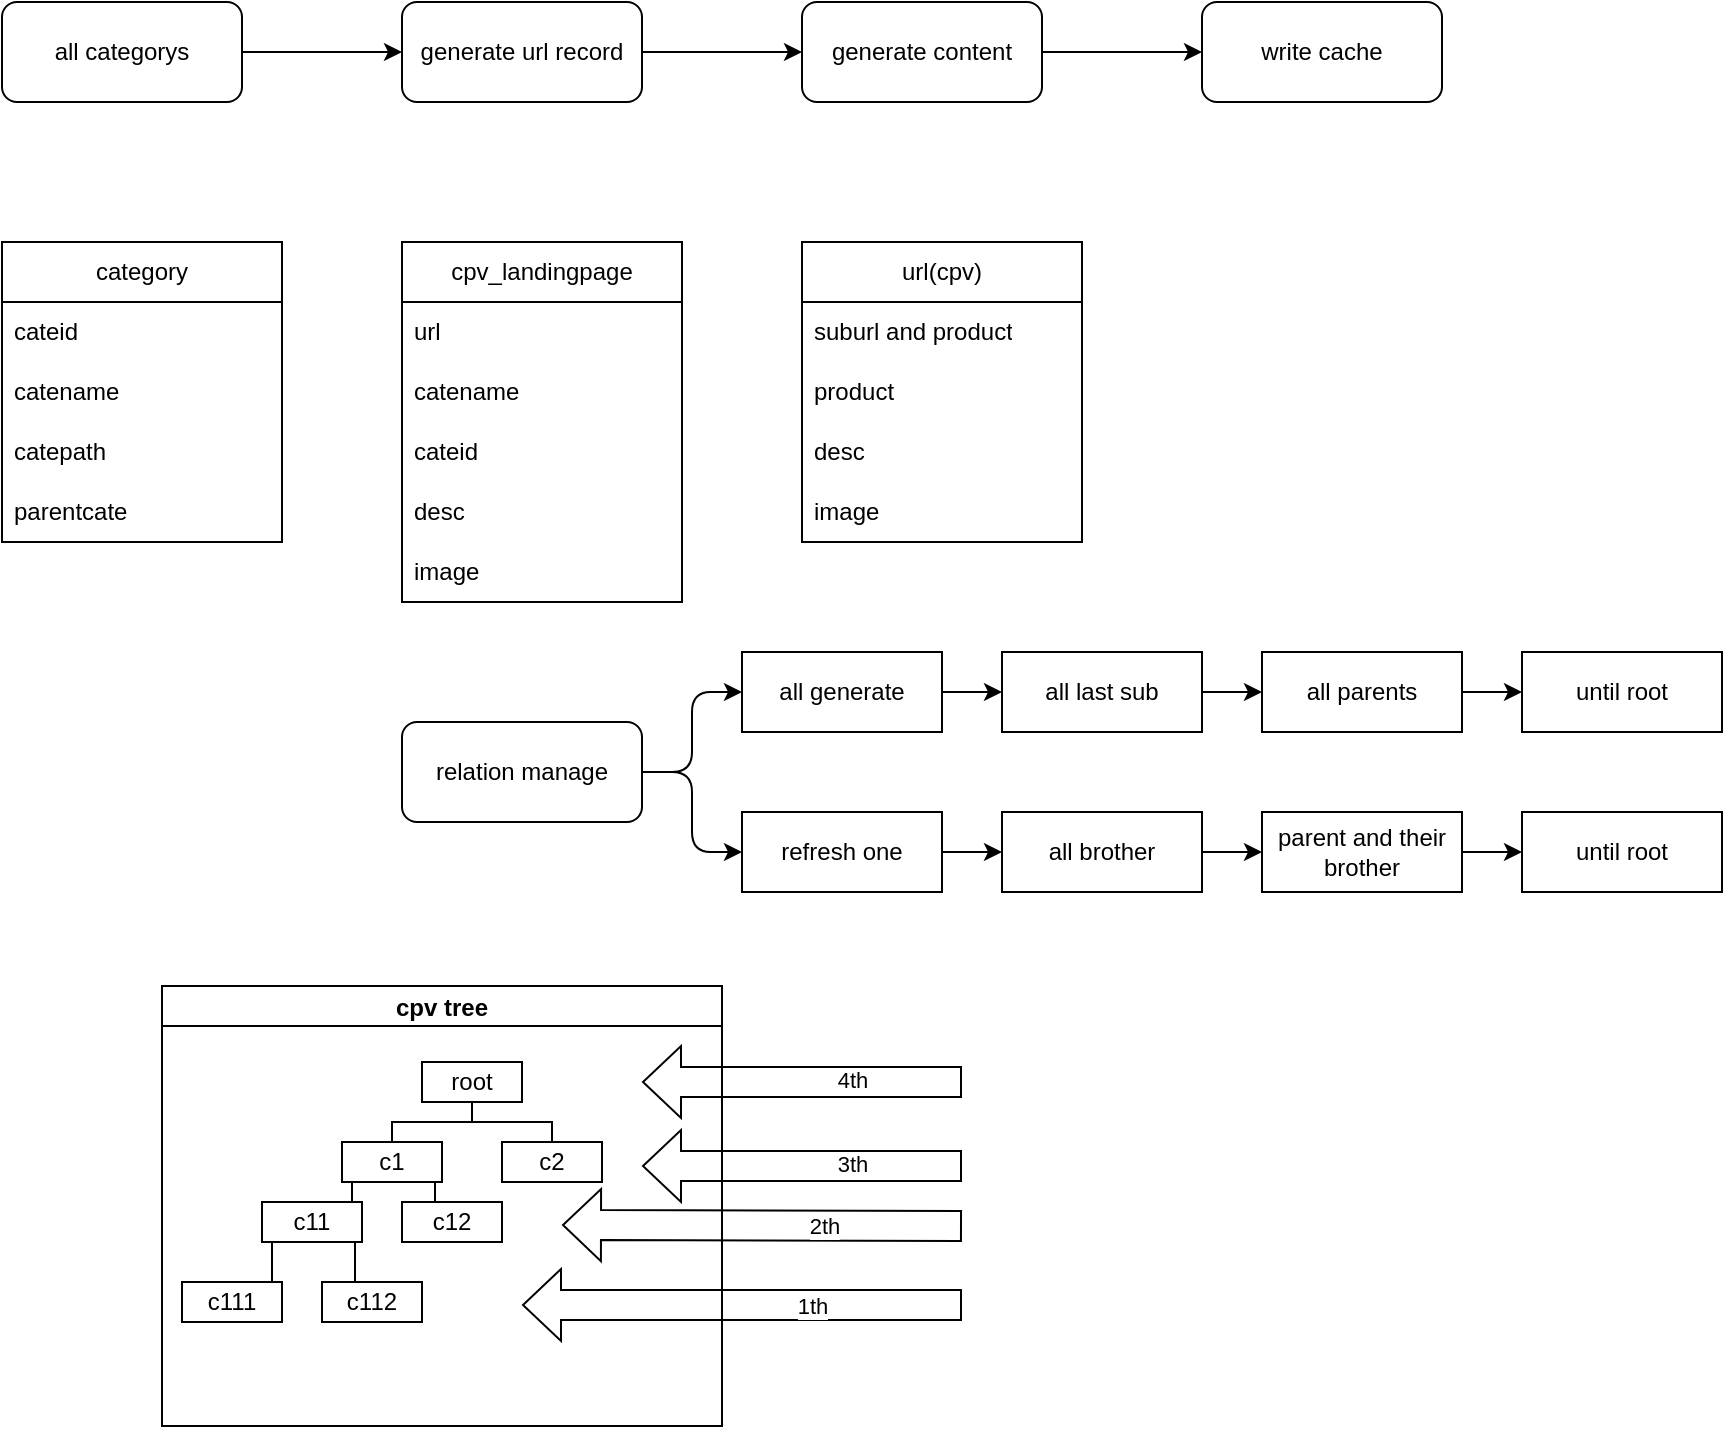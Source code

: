 <mxfile version="24.4.4" type="github">
  <diagram name="第 1 页" id="mpDOS9dBaBRB9N8fmm2q">
    <mxGraphModel dx="1434" dy="673" grid="1" gridSize="10" guides="1" tooltips="1" connect="1" arrows="1" fold="1" page="1" pageScale="1" pageWidth="827" pageHeight="1169" math="0" shadow="0">
      <root>
        <mxCell id="0" />
        <mxCell id="1" parent="0" />
        <mxCell id="cuf6Y3lO1OeGZOs419_Y-70" style="edgeStyle=orthogonalEdgeStyle;rounded=0;orthogonalLoop=1;jettySize=auto;html=1;exitX=1;exitY=0.5;exitDx=0;exitDy=0;entryX=0;entryY=0.5;entryDx=0;entryDy=0;" edge="1" parent="1" source="cuf6Y3lO1OeGZOs419_Y-1" target="cuf6Y3lO1OeGZOs419_Y-2">
          <mxGeometry relative="1" as="geometry" />
        </mxCell>
        <mxCell id="cuf6Y3lO1OeGZOs419_Y-1" value="all categorys" style="rounded=1;whiteSpace=wrap;html=1;" vertex="1" parent="1">
          <mxGeometry x="80" y="80" width="120" height="50" as="geometry" />
        </mxCell>
        <mxCell id="cuf6Y3lO1OeGZOs419_Y-71" style="edgeStyle=orthogonalEdgeStyle;rounded=0;orthogonalLoop=1;jettySize=auto;html=1;exitX=1;exitY=0.5;exitDx=0;exitDy=0;entryX=0;entryY=0.5;entryDx=0;entryDy=0;" edge="1" parent="1" source="cuf6Y3lO1OeGZOs419_Y-2" target="cuf6Y3lO1OeGZOs419_Y-4">
          <mxGeometry relative="1" as="geometry" />
        </mxCell>
        <mxCell id="cuf6Y3lO1OeGZOs419_Y-2" value="generate url record" style="rounded=1;whiteSpace=wrap;html=1;" vertex="1" parent="1">
          <mxGeometry x="280" y="80" width="120" height="50" as="geometry" />
        </mxCell>
        <mxCell id="cuf6Y3lO1OeGZOs419_Y-3" value="write cache" style="rounded=1;whiteSpace=wrap;html=1;" vertex="1" parent="1">
          <mxGeometry x="680" y="80" width="120" height="50" as="geometry" />
        </mxCell>
        <mxCell id="cuf6Y3lO1OeGZOs419_Y-72" style="edgeStyle=orthogonalEdgeStyle;rounded=0;orthogonalLoop=1;jettySize=auto;html=1;exitX=1;exitY=0.5;exitDx=0;exitDy=0;entryX=0;entryY=0.5;entryDx=0;entryDy=0;" edge="1" parent="1" source="cuf6Y3lO1OeGZOs419_Y-4" target="cuf6Y3lO1OeGZOs419_Y-3">
          <mxGeometry relative="1" as="geometry" />
        </mxCell>
        <mxCell id="cuf6Y3lO1OeGZOs419_Y-4" value="generate content" style="rounded=1;whiteSpace=wrap;html=1;" vertex="1" parent="1">
          <mxGeometry x="480" y="80" width="120" height="50" as="geometry" />
        </mxCell>
        <mxCell id="cuf6Y3lO1OeGZOs419_Y-5" value="relation manage" style="rounded=1;whiteSpace=wrap;html=1;" vertex="1" parent="1">
          <mxGeometry x="280" y="440" width="120" height="50" as="geometry" />
        </mxCell>
        <mxCell id="cuf6Y3lO1OeGZOs419_Y-6" value="category" style="swimlane;fontStyle=0;childLayout=stackLayout;horizontal=1;startSize=30;horizontalStack=0;resizeParent=1;resizeParentMax=0;resizeLast=0;collapsible=1;marginBottom=0;whiteSpace=wrap;html=1;" vertex="1" parent="1">
          <mxGeometry x="80" y="200" width="140" height="150" as="geometry" />
        </mxCell>
        <mxCell id="cuf6Y3lO1OeGZOs419_Y-7" value="cateid" style="text;strokeColor=none;fillColor=none;align=left;verticalAlign=middle;spacingLeft=4;spacingRight=4;overflow=hidden;points=[[0,0.5],[1,0.5]];portConstraint=eastwest;rotatable=0;whiteSpace=wrap;html=1;" vertex="1" parent="cuf6Y3lO1OeGZOs419_Y-6">
          <mxGeometry y="30" width="140" height="30" as="geometry" />
        </mxCell>
        <mxCell id="cuf6Y3lO1OeGZOs419_Y-8" value="catename" style="text;strokeColor=none;fillColor=none;align=left;verticalAlign=middle;spacingLeft=4;spacingRight=4;overflow=hidden;points=[[0,0.5],[1,0.5]];portConstraint=eastwest;rotatable=0;whiteSpace=wrap;html=1;" vertex="1" parent="cuf6Y3lO1OeGZOs419_Y-6">
          <mxGeometry y="60" width="140" height="30" as="geometry" />
        </mxCell>
        <mxCell id="cuf6Y3lO1OeGZOs419_Y-9" value="catepath" style="text;strokeColor=none;fillColor=none;align=left;verticalAlign=middle;spacingLeft=4;spacingRight=4;overflow=hidden;points=[[0,0.5],[1,0.5]];portConstraint=eastwest;rotatable=0;whiteSpace=wrap;html=1;" vertex="1" parent="cuf6Y3lO1OeGZOs419_Y-6">
          <mxGeometry y="90" width="140" height="30" as="geometry" />
        </mxCell>
        <mxCell id="cuf6Y3lO1OeGZOs419_Y-10" value="parentcate" style="text;strokeColor=none;fillColor=none;align=left;verticalAlign=middle;spacingLeft=4;spacingRight=4;overflow=hidden;points=[[0,0.5],[1,0.5]];portConstraint=eastwest;rotatable=0;whiteSpace=wrap;html=1;" vertex="1" parent="cuf6Y3lO1OeGZOs419_Y-6">
          <mxGeometry y="120" width="140" height="30" as="geometry" />
        </mxCell>
        <mxCell id="cuf6Y3lO1OeGZOs419_Y-11" value="cpv_landingpage" style="swimlane;fontStyle=0;childLayout=stackLayout;horizontal=1;startSize=30;horizontalStack=0;resizeParent=1;resizeParentMax=0;resizeLast=0;collapsible=1;marginBottom=0;whiteSpace=wrap;html=1;" vertex="1" parent="1">
          <mxGeometry x="280" y="200" width="140" height="180" as="geometry" />
        </mxCell>
        <mxCell id="cuf6Y3lO1OeGZOs419_Y-12" value="url" style="text;strokeColor=none;fillColor=none;align=left;verticalAlign=middle;spacingLeft=4;spacingRight=4;overflow=hidden;points=[[0,0.5],[1,0.5]];portConstraint=eastwest;rotatable=0;whiteSpace=wrap;html=1;" vertex="1" parent="cuf6Y3lO1OeGZOs419_Y-11">
          <mxGeometry y="30" width="140" height="30" as="geometry" />
        </mxCell>
        <mxCell id="cuf6Y3lO1OeGZOs419_Y-13" value="catename" style="text;strokeColor=none;fillColor=none;align=left;verticalAlign=middle;spacingLeft=4;spacingRight=4;overflow=hidden;points=[[0,0.5],[1,0.5]];portConstraint=eastwest;rotatable=0;whiteSpace=wrap;html=1;" vertex="1" parent="cuf6Y3lO1OeGZOs419_Y-11">
          <mxGeometry y="60" width="140" height="30" as="geometry" />
        </mxCell>
        <mxCell id="cuf6Y3lO1OeGZOs419_Y-14" value="cateid" style="text;strokeColor=none;fillColor=none;align=left;verticalAlign=middle;spacingLeft=4;spacingRight=4;overflow=hidden;points=[[0,0.5],[1,0.5]];portConstraint=eastwest;rotatable=0;whiteSpace=wrap;html=1;" vertex="1" parent="cuf6Y3lO1OeGZOs419_Y-11">
          <mxGeometry y="90" width="140" height="30" as="geometry" />
        </mxCell>
        <mxCell id="cuf6Y3lO1OeGZOs419_Y-15" value="desc" style="text;strokeColor=none;fillColor=none;align=left;verticalAlign=middle;spacingLeft=4;spacingRight=4;overflow=hidden;points=[[0,0.5],[1,0.5]];portConstraint=eastwest;rotatable=0;whiteSpace=wrap;html=1;" vertex="1" parent="cuf6Y3lO1OeGZOs419_Y-11">
          <mxGeometry y="120" width="140" height="30" as="geometry" />
        </mxCell>
        <mxCell id="cuf6Y3lO1OeGZOs419_Y-16" value="image" style="text;strokeColor=none;fillColor=none;align=left;verticalAlign=middle;spacingLeft=4;spacingRight=4;overflow=hidden;points=[[0,0.5],[1,0.5]];portConstraint=eastwest;rotatable=0;whiteSpace=wrap;html=1;" vertex="1" parent="cuf6Y3lO1OeGZOs419_Y-11">
          <mxGeometry y="150" width="140" height="30" as="geometry" />
        </mxCell>
        <mxCell id="cuf6Y3lO1OeGZOs419_Y-17" value="url(cpv)" style="swimlane;fontStyle=0;childLayout=stackLayout;horizontal=1;startSize=30;horizontalStack=0;resizeParent=1;resizeParentMax=0;resizeLast=0;collapsible=1;marginBottom=0;whiteSpace=wrap;html=1;" vertex="1" parent="1">
          <mxGeometry x="480" y="200" width="140" height="150" as="geometry" />
        </mxCell>
        <mxCell id="cuf6Y3lO1OeGZOs419_Y-18" value="suburl and product" style="text;strokeColor=none;fillColor=none;align=left;verticalAlign=middle;spacingLeft=4;spacingRight=4;overflow=hidden;points=[[0,0.5],[1,0.5]];portConstraint=eastwest;rotatable=0;whiteSpace=wrap;html=1;" vertex="1" parent="cuf6Y3lO1OeGZOs419_Y-17">
          <mxGeometry y="30" width="140" height="30" as="geometry" />
        </mxCell>
        <mxCell id="cuf6Y3lO1OeGZOs419_Y-67" value="product" style="text;strokeColor=none;fillColor=none;align=left;verticalAlign=middle;spacingLeft=4;spacingRight=4;overflow=hidden;points=[[0,0.5],[1,0.5]];portConstraint=eastwest;rotatable=0;whiteSpace=wrap;html=1;" vertex="1" parent="cuf6Y3lO1OeGZOs419_Y-17">
          <mxGeometry y="60" width="140" height="30" as="geometry" />
        </mxCell>
        <mxCell id="cuf6Y3lO1OeGZOs419_Y-68" value="desc" style="text;strokeColor=none;fillColor=none;align=left;verticalAlign=middle;spacingLeft=4;spacingRight=4;overflow=hidden;points=[[0,0.5],[1,0.5]];portConstraint=eastwest;rotatable=0;whiteSpace=wrap;html=1;" vertex="1" parent="cuf6Y3lO1OeGZOs419_Y-17">
          <mxGeometry y="90" width="140" height="30" as="geometry" />
        </mxCell>
        <mxCell id="cuf6Y3lO1OeGZOs419_Y-69" value="image" style="text;strokeColor=none;fillColor=none;align=left;verticalAlign=middle;spacingLeft=4;spacingRight=4;overflow=hidden;points=[[0,0.5],[1,0.5]];portConstraint=eastwest;rotatable=0;whiteSpace=wrap;html=1;" vertex="1" parent="cuf6Y3lO1OeGZOs419_Y-17">
          <mxGeometry y="120" width="140" height="30" as="geometry" />
        </mxCell>
        <mxCell id="cuf6Y3lO1OeGZOs419_Y-73" style="edgeStyle=orthogonalEdgeStyle;rounded=0;orthogonalLoop=1;jettySize=auto;html=1;exitX=1;exitY=0.5;exitDx=0;exitDy=0;entryX=0;entryY=0.5;entryDx=0;entryDy=0;" edge="1" parent="1" source="cuf6Y3lO1OeGZOs419_Y-26" target="cuf6Y3lO1OeGZOs419_Y-32">
          <mxGeometry relative="1" as="geometry" />
        </mxCell>
        <mxCell id="cuf6Y3lO1OeGZOs419_Y-26" value="all generate" style="whiteSpace=wrap;html=1;" vertex="1" parent="1">
          <mxGeometry x="450" y="405" width="100" height="40" as="geometry" />
        </mxCell>
        <mxCell id="cuf6Y3lO1OeGZOs419_Y-27" value="" style="edgeStyle=elbowEdgeStyle;elbow=horizontal;html=1;rounded=1;curved=0;sourcePerimeterSpacing=0;targetPerimeterSpacing=0;startSize=6;endSize=6;" edge="1" parent="1" target="cuf6Y3lO1OeGZOs419_Y-26">
          <mxGeometry relative="1" as="geometry">
            <mxPoint x="400" y="465" as="sourcePoint" />
          </mxGeometry>
        </mxCell>
        <mxCell id="cuf6Y3lO1OeGZOs419_Y-76" style="edgeStyle=orthogonalEdgeStyle;rounded=0;orthogonalLoop=1;jettySize=auto;html=1;exitX=1;exitY=0.5;exitDx=0;exitDy=0;entryX=0;entryY=0.5;entryDx=0;entryDy=0;" edge="1" parent="1" source="cuf6Y3lO1OeGZOs419_Y-28" target="cuf6Y3lO1OeGZOs419_Y-35">
          <mxGeometry relative="1" as="geometry" />
        </mxCell>
        <mxCell id="cuf6Y3lO1OeGZOs419_Y-28" value="refresh one" style="whiteSpace=wrap;html=1;" vertex="1" parent="1">
          <mxGeometry x="450" y="485" width="100" height="40" as="geometry" />
        </mxCell>
        <mxCell id="cuf6Y3lO1OeGZOs419_Y-29" value="" style="edgeStyle=elbowEdgeStyle;elbow=horizontal;html=1;rounded=1;curved=0;sourcePerimeterSpacing=0;targetPerimeterSpacing=0;startSize=6;endSize=6;" edge="1" parent="1" target="cuf6Y3lO1OeGZOs419_Y-28">
          <mxGeometry relative="1" as="geometry">
            <mxPoint x="400" y="465" as="sourcePoint" />
          </mxGeometry>
        </mxCell>
        <mxCell id="cuf6Y3lO1OeGZOs419_Y-74" style="edgeStyle=orthogonalEdgeStyle;rounded=0;orthogonalLoop=1;jettySize=auto;html=1;exitX=1;exitY=0.5;exitDx=0;exitDy=0;entryX=0;entryY=0.5;entryDx=0;entryDy=0;" edge="1" parent="1" source="cuf6Y3lO1OeGZOs419_Y-32" target="cuf6Y3lO1OeGZOs419_Y-33">
          <mxGeometry relative="1" as="geometry" />
        </mxCell>
        <mxCell id="cuf6Y3lO1OeGZOs419_Y-32" value="all last sub" style="whiteSpace=wrap;html=1;" vertex="1" parent="1">
          <mxGeometry x="580" y="405" width="100" height="40" as="geometry" />
        </mxCell>
        <mxCell id="cuf6Y3lO1OeGZOs419_Y-75" style="edgeStyle=orthogonalEdgeStyle;rounded=0;orthogonalLoop=1;jettySize=auto;html=1;exitX=1;exitY=0.5;exitDx=0;exitDy=0;entryX=0;entryY=0.5;entryDx=0;entryDy=0;" edge="1" parent="1" source="cuf6Y3lO1OeGZOs419_Y-33" target="cuf6Y3lO1OeGZOs419_Y-34">
          <mxGeometry relative="1" as="geometry" />
        </mxCell>
        <mxCell id="cuf6Y3lO1OeGZOs419_Y-33" value="all parents" style="whiteSpace=wrap;html=1;" vertex="1" parent="1">
          <mxGeometry x="710" y="405" width="100" height="40" as="geometry" />
        </mxCell>
        <mxCell id="cuf6Y3lO1OeGZOs419_Y-34" value="until root" style="whiteSpace=wrap;html=1;" vertex="1" parent="1">
          <mxGeometry x="840" y="405" width="100" height="40" as="geometry" />
        </mxCell>
        <mxCell id="cuf6Y3lO1OeGZOs419_Y-77" style="edgeStyle=orthogonalEdgeStyle;rounded=0;orthogonalLoop=1;jettySize=auto;html=1;exitX=1;exitY=0.5;exitDx=0;exitDy=0;entryX=0;entryY=0.5;entryDx=0;entryDy=0;" edge="1" parent="1" source="cuf6Y3lO1OeGZOs419_Y-35" target="cuf6Y3lO1OeGZOs419_Y-36">
          <mxGeometry relative="1" as="geometry" />
        </mxCell>
        <mxCell id="cuf6Y3lO1OeGZOs419_Y-35" value="all brother" style="whiteSpace=wrap;html=1;" vertex="1" parent="1">
          <mxGeometry x="580" y="485" width="100" height="40" as="geometry" />
        </mxCell>
        <mxCell id="cuf6Y3lO1OeGZOs419_Y-78" style="edgeStyle=orthogonalEdgeStyle;rounded=0;orthogonalLoop=1;jettySize=auto;html=1;exitX=1;exitY=0.5;exitDx=0;exitDy=0;entryX=0;entryY=0.5;entryDx=0;entryDy=0;" edge="1" parent="1" source="cuf6Y3lO1OeGZOs419_Y-36" target="cuf6Y3lO1OeGZOs419_Y-37">
          <mxGeometry relative="1" as="geometry" />
        </mxCell>
        <mxCell id="cuf6Y3lO1OeGZOs419_Y-36" value="parent and their brother" style="whiteSpace=wrap;html=1;" vertex="1" parent="1">
          <mxGeometry x="710" y="485" width="100" height="40" as="geometry" />
        </mxCell>
        <mxCell id="cuf6Y3lO1OeGZOs419_Y-37" value="until root" style="whiteSpace=wrap;html=1;" vertex="1" parent="1">
          <mxGeometry x="840" y="485" width="100" height="40" as="geometry" />
        </mxCell>
        <mxCell id="cuf6Y3lO1OeGZOs419_Y-38" value="cpv tree" style="swimlane;startSize=20;horizontal=1;containerType=tree;newEdgeStyle={&quot;edgeStyle&quot;:&quot;elbowEdgeStyle&quot;,&quot;startArrow&quot;:&quot;none&quot;,&quot;endArrow&quot;:&quot;none&quot;};container=0;" vertex="1" parent="1">
          <mxGeometry x="160" y="572" width="280" height="220" as="geometry" />
        </mxCell>
        <mxCell id="cuf6Y3lO1OeGZOs419_Y-57" value="" style="shape=flexArrow;endArrow=classic;html=1;rounded=0;width=15;" edge="1" parent="cuf6Y3lO1OeGZOs419_Y-38">
          <mxGeometry width="50" height="50" relative="1" as="geometry">
            <mxPoint x="400" y="159.5" as="sourcePoint" />
            <mxPoint x="180" y="159.5" as="targetPoint" />
          </mxGeometry>
        </mxCell>
        <mxCell id="cuf6Y3lO1OeGZOs419_Y-58" value="1th" style="edgeLabel;html=1;align=center;verticalAlign=middle;resizable=0;points=[];" vertex="1" connectable="0" parent="cuf6Y3lO1OeGZOs419_Y-57">
          <mxGeometry x="-0.312" y="1" relative="1" as="geometry">
            <mxPoint y="-1" as="offset" />
          </mxGeometry>
        </mxCell>
        <mxCell id="cuf6Y3lO1OeGZOs419_Y-61" value="" style="shape=flexArrow;endArrow=classic;html=1;rounded=0;width=15;" edge="1" parent="cuf6Y3lO1OeGZOs419_Y-38">
          <mxGeometry width="50" height="50" relative="1" as="geometry">
            <mxPoint x="400" y="120" as="sourcePoint" />
            <mxPoint x="200" y="119.5" as="targetPoint" />
          </mxGeometry>
        </mxCell>
        <mxCell id="cuf6Y3lO1OeGZOs419_Y-62" value="2th" style="edgeLabel;html=1;align=center;verticalAlign=middle;resizable=0;points=[];" vertex="1" connectable="0" parent="cuf6Y3lO1OeGZOs419_Y-61">
          <mxGeometry x="-0.312" y="1" relative="1" as="geometry">
            <mxPoint y="-1" as="offset" />
          </mxGeometry>
        </mxCell>
        <mxCell id="cuf6Y3lO1OeGZOs419_Y-63" value="" style="shape=flexArrow;endArrow=classic;html=1;rounded=0;width=15;" edge="1" parent="cuf6Y3lO1OeGZOs419_Y-38">
          <mxGeometry width="50" height="50" relative="1" as="geometry">
            <mxPoint x="400" y="90" as="sourcePoint" />
            <mxPoint x="240" y="90" as="targetPoint" />
          </mxGeometry>
        </mxCell>
        <mxCell id="cuf6Y3lO1OeGZOs419_Y-64" value="3th" style="edgeLabel;html=1;align=center;verticalAlign=middle;resizable=0;points=[];" vertex="1" connectable="0" parent="cuf6Y3lO1OeGZOs419_Y-63">
          <mxGeometry x="-0.312" y="1" relative="1" as="geometry">
            <mxPoint y="-2" as="offset" />
          </mxGeometry>
        </mxCell>
        <mxCell id="cuf6Y3lO1OeGZOs419_Y-65" value="" style="shape=flexArrow;endArrow=classic;html=1;rounded=0;width=15;" edge="1" parent="cuf6Y3lO1OeGZOs419_Y-38">
          <mxGeometry width="50" height="50" relative="1" as="geometry">
            <mxPoint x="400" y="48" as="sourcePoint" />
            <mxPoint x="240" y="48" as="targetPoint" />
          </mxGeometry>
        </mxCell>
        <mxCell id="cuf6Y3lO1OeGZOs419_Y-66" value="4th" style="edgeLabel;html=1;align=center;verticalAlign=middle;resizable=0;points=[];" vertex="1" connectable="0" parent="cuf6Y3lO1OeGZOs419_Y-65">
          <mxGeometry x="-0.312" y="1" relative="1" as="geometry">
            <mxPoint y="-2" as="offset" />
          </mxGeometry>
        </mxCell>
        <mxCell id="cuf6Y3lO1OeGZOs419_Y-39" value="" style="edgeStyle=elbowEdgeStyle;elbow=vertical;sourcePerimeterSpacing=0;targetPerimeterSpacing=0;startArrow=none;endArrow=none;rounded=0;curved=0;entryX=0.5;entryY=0;entryDx=0;entryDy=0;" edge="1" parent="1" source="cuf6Y3lO1OeGZOs419_Y-41" target="cuf6Y3lO1OeGZOs419_Y-44">
          <mxGeometry relative="1" as="geometry">
            <mxPoint x="270" y="700" as="targetPoint" />
          </mxGeometry>
        </mxCell>
        <mxCell id="cuf6Y3lO1OeGZOs419_Y-40" value="" style="edgeStyle=elbowEdgeStyle;elbow=vertical;sourcePerimeterSpacing=0;targetPerimeterSpacing=0;startArrow=none;endArrow=none;rounded=0;curved=0;entryX=0.5;entryY=0;entryDx=0;entryDy=0;" edge="1" parent="1" source="cuf6Y3lO1OeGZOs419_Y-41" target="cuf6Y3lO1OeGZOs419_Y-45">
          <mxGeometry relative="1" as="geometry">
            <mxPoint x="420" y="700" as="targetPoint" />
          </mxGeometry>
        </mxCell>
        <UserObject label="root" treeRoot="1" id="cuf6Y3lO1OeGZOs419_Y-41">
          <mxCell style="whiteSpace=wrap;html=1;align=center;treeFolding=1;treeMoving=1;newEdgeStyle={&quot;edgeStyle&quot;:&quot;elbowEdgeStyle&quot;,&quot;startArrow&quot;:&quot;none&quot;,&quot;endArrow&quot;:&quot;none&quot;};" vertex="1" parent="1">
            <mxGeometry x="290" y="610" width="50" height="20" as="geometry" />
          </mxCell>
        </UserObject>
        <UserObject label="c2" treeRoot="1" id="cuf6Y3lO1OeGZOs419_Y-45">
          <mxCell style="whiteSpace=wrap;html=1;align=center;treeFolding=1;treeMoving=1;newEdgeStyle={&quot;edgeStyle&quot;:&quot;elbowEdgeStyle&quot;,&quot;startArrow&quot;:&quot;none&quot;,&quot;endArrow&quot;:&quot;none&quot;};" vertex="1" parent="1">
            <mxGeometry x="330" y="650" width="50" height="20" as="geometry" />
          </mxCell>
        </UserObject>
        <mxCell id="cuf6Y3lO1OeGZOs419_Y-51" style="edgeStyle=elbowEdgeStyle;rounded=0;orthogonalLoop=1;jettySize=auto;html=1;startArrow=none;endArrow=none;exitX=0.5;exitY=1;exitDx=0;exitDy=0;entryX=0.5;entryY=0;entryDx=0;entryDy=0;" edge="1" parent="1" source="cuf6Y3lO1OeGZOs419_Y-44" target="cuf6Y3lO1OeGZOs419_Y-46">
          <mxGeometry relative="1" as="geometry" />
        </mxCell>
        <mxCell id="cuf6Y3lO1OeGZOs419_Y-52" style="edgeStyle=elbowEdgeStyle;rounded=0;orthogonalLoop=1;jettySize=auto;html=1;startArrow=none;endArrow=none;exitX=0.75;exitY=1;exitDx=0;exitDy=0;entryX=0.5;entryY=0;entryDx=0;entryDy=0;" edge="1" parent="1" source="cuf6Y3lO1OeGZOs419_Y-44" target="cuf6Y3lO1OeGZOs419_Y-47">
          <mxGeometry relative="1" as="geometry" />
        </mxCell>
        <UserObject label="c1" treeRoot="1" id="cuf6Y3lO1OeGZOs419_Y-44">
          <mxCell style="whiteSpace=wrap;html=1;align=center;treeFolding=1;treeMoving=1;newEdgeStyle={&quot;edgeStyle&quot;:&quot;elbowEdgeStyle&quot;,&quot;startArrow&quot;:&quot;none&quot;,&quot;endArrow&quot;:&quot;none&quot;};" vertex="1" parent="1">
            <mxGeometry x="250" y="650" width="50" height="20" as="geometry" />
          </mxCell>
        </UserObject>
        <mxCell id="cuf6Y3lO1OeGZOs419_Y-55" style="edgeStyle=elbowEdgeStyle;rounded=0;orthogonalLoop=1;jettySize=auto;html=1;startArrow=none;endArrow=none;exitX=0.5;exitY=1;exitDx=0;exitDy=0;entryX=0.5;entryY=0;entryDx=0;entryDy=0;" edge="1" parent="1" source="cuf6Y3lO1OeGZOs419_Y-46" target="cuf6Y3lO1OeGZOs419_Y-53">
          <mxGeometry relative="1" as="geometry" />
        </mxCell>
        <mxCell id="cuf6Y3lO1OeGZOs419_Y-56" style="edgeStyle=elbowEdgeStyle;rounded=0;orthogonalLoop=1;jettySize=auto;html=1;startArrow=none;endArrow=none;exitX=0.75;exitY=1;exitDx=0;exitDy=0;entryX=0.5;entryY=0;entryDx=0;entryDy=0;" edge="1" parent="1" source="cuf6Y3lO1OeGZOs419_Y-46" target="cuf6Y3lO1OeGZOs419_Y-54">
          <mxGeometry relative="1" as="geometry" />
        </mxCell>
        <UserObject label="c11" treeRoot="1" id="cuf6Y3lO1OeGZOs419_Y-46">
          <mxCell style="whiteSpace=wrap;html=1;align=center;treeFolding=1;treeMoving=1;newEdgeStyle={&quot;edgeStyle&quot;:&quot;elbowEdgeStyle&quot;,&quot;startArrow&quot;:&quot;none&quot;,&quot;endArrow&quot;:&quot;none&quot;};" vertex="1" parent="1">
            <mxGeometry x="210" y="680" width="50" height="20" as="geometry" />
          </mxCell>
        </UserObject>
        <UserObject label="c12" treeRoot="1" id="cuf6Y3lO1OeGZOs419_Y-47">
          <mxCell style="whiteSpace=wrap;html=1;align=center;treeFolding=1;treeMoving=1;newEdgeStyle={&quot;edgeStyle&quot;:&quot;elbowEdgeStyle&quot;,&quot;startArrow&quot;:&quot;none&quot;,&quot;endArrow&quot;:&quot;none&quot;};" vertex="1" parent="1">
            <mxGeometry x="280" y="680" width="50" height="20" as="geometry" />
          </mxCell>
        </UserObject>
        <UserObject label="c111" treeRoot="1" id="cuf6Y3lO1OeGZOs419_Y-53">
          <mxCell style="whiteSpace=wrap;html=1;align=center;treeFolding=1;treeMoving=1;newEdgeStyle={&quot;edgeStyle&quot;:&quot;elbowEdgeStyle&quot;,&quot;startArrow&quot;:&quot;none&quot;,&quot;endArrow&quot;:&quot;none&quot;};" vertex="1" parent="1">
            <mxGeometry x="170" y="720" width="50" height="20" as="geometry" />
          </mxCell>
        </UserObject>
        <UserObject label="c112" treeRoot="1" id="cuf6Y3lO1OeGZOs419_Y-54">
          <mxCell style="whiteSpace=wrap;html=1;align=center;treeFolding=1;treeMoving=1;newEdgeStyle={&quot;edgeStyle&quot;:&quot;elbowEdgeStyle&quot;,&quot;startArrow&quot;:&quot;none&quot;,&quot;endArrow&quot;:&quot;none&quot;};" vertex="1" parent="1">
            <mxGeometry x="240" y="720" width="50" height="20" as="geometry" />
          </mxCell>
        </UserObject>
      </root>
    </mxGraphModel>
  </diagram>
</mxfile>
